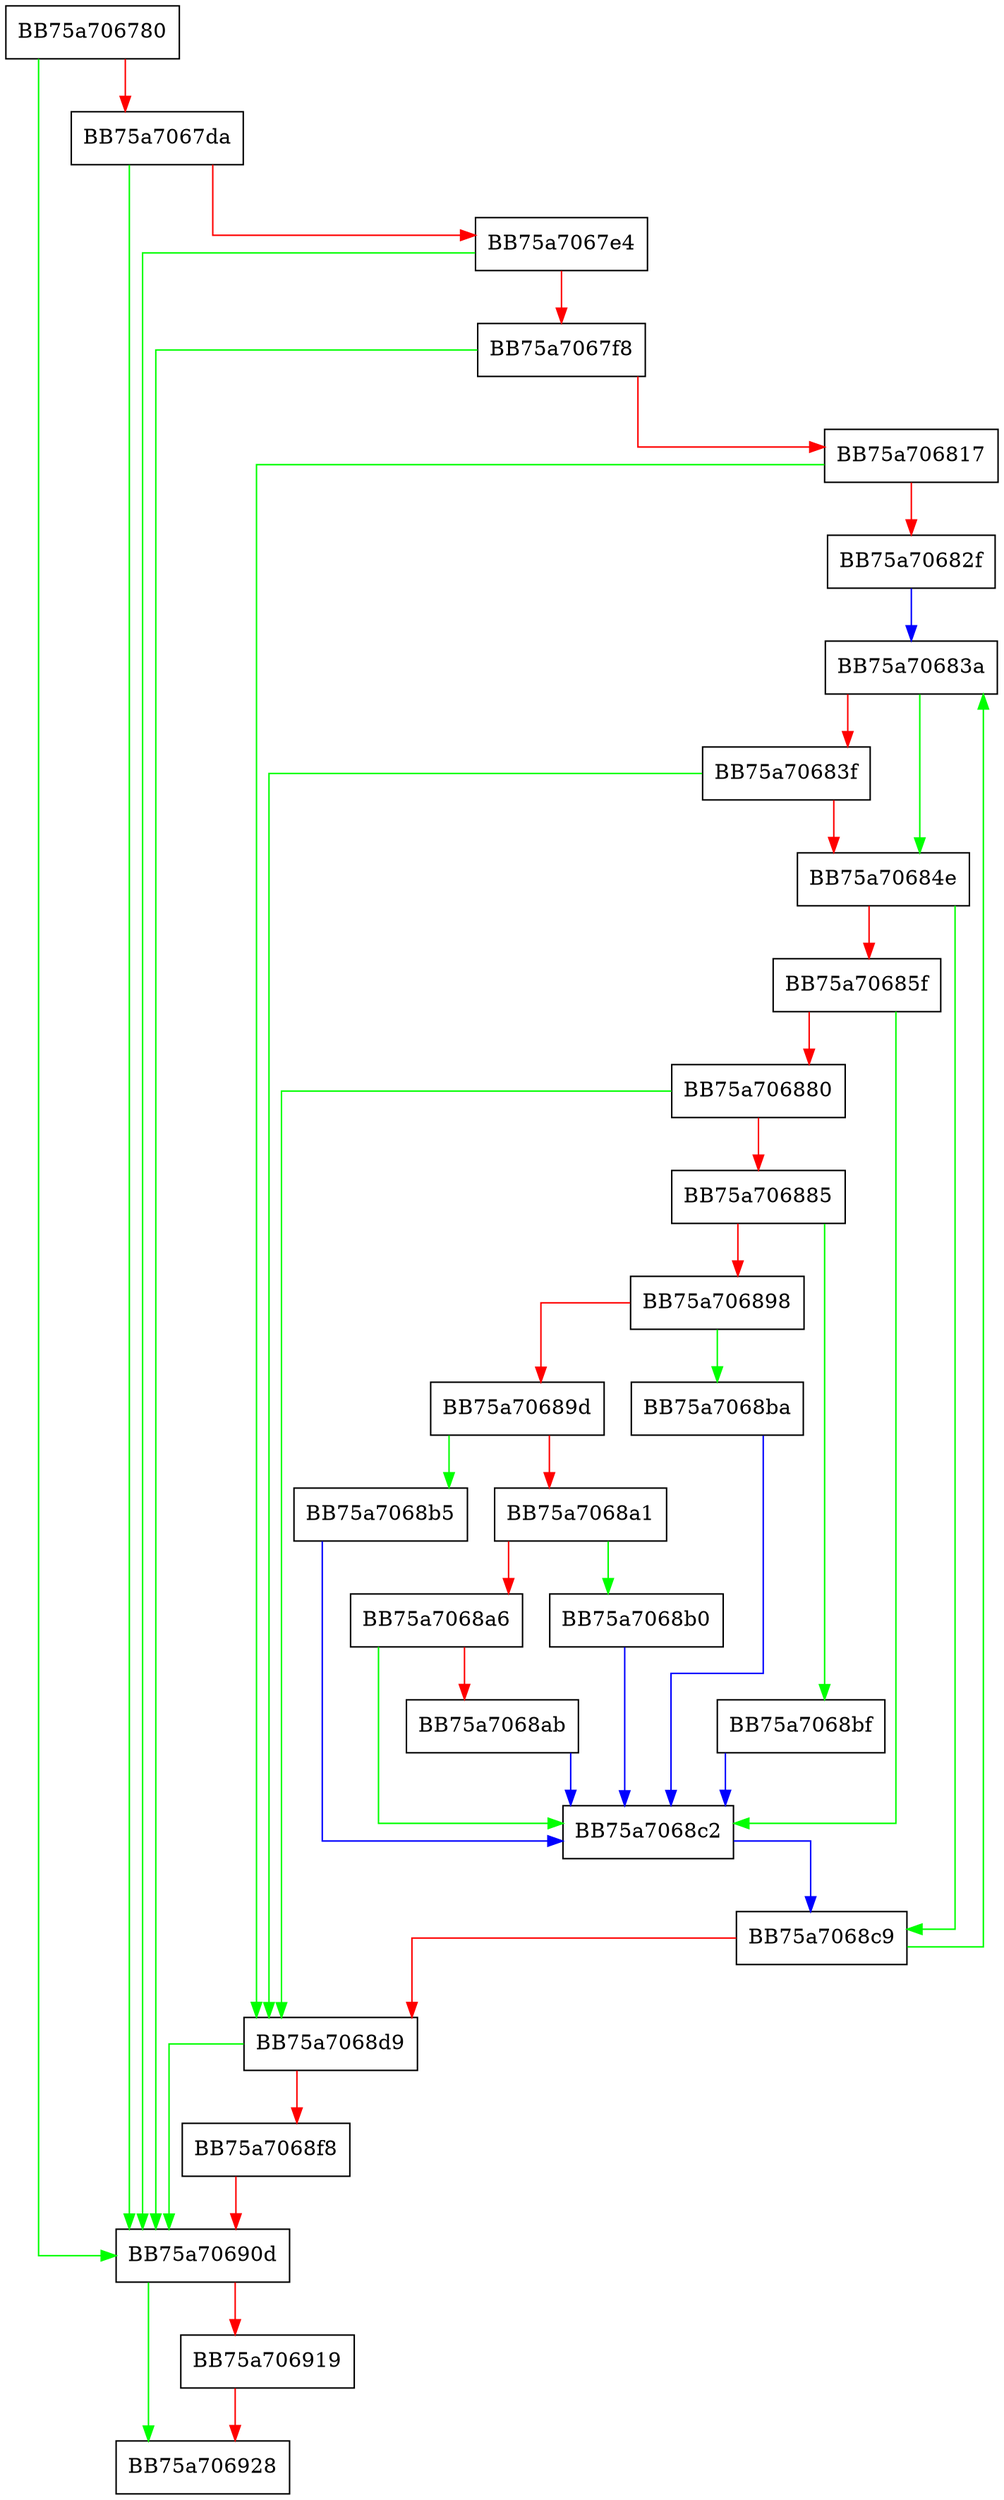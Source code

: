 digraph ensc_unpack {
  node [shape="box"];
  graph [splines=ortho];
  BB75a706780 -> BB75a70690d [color="green"];
  BB75a706780 -> BB75a7067da [color="red"];
  BB75a7067da -> BB75a70690d [color="green"];
  BB75a7067da -> BB75a7067e4 [color="red"];
  BB75a7067e4 -> BB75a70690d [color="green"];
  BB75a7067e4 -> BB75a7067f8 [color="red"];
  BB75a7067f8 -> BB75a70690d [color="green"];
  BB75a7067f8 -> BB75a706817 [color="red"];
  BB75a706817 -> BB75a7068d9 [color="green"];
  BB75a706817 -> BB75a70682f [color="red"];
  BB75a70682f -> BB75a70683a [color="blue"];
  BB75a70683a -> BB75a70684e [color="green"];
  BB75a70683a -> BB75a70683f [color="red"];
  BB75a70683f -> BB75a7068d9 [color="green"];
  BB75a70683f -> BB75a70684e [color="red"];
  BB75a70684e -> BB75a7068c9 [color="green"];
  BB75a70684e -> BB75a70685f [color="red"];
  BB75a70685f -> BB75a7068c2 [color="green"];
  BB75a70685f -> BB75a706880 [color="red"];
  BB75a706880 -> BB75a7068d9 [color="green"];
  BB75a706880 -> BB75a706885 [color="red"];
  BB75a706885 -> BB75a7068bf [color="green"];
  BB75a706885 -> BB75a706898 [color="red"];
  BB75a706898 -> BB75a7068ba [color="green"];
  BB75a706898 -> BB75a70689d [color="red"];
  BB75a70689d -> BB75a7068b5 [color="green"];
  BB75a70689d -> BB75a7068a1 [color="red"];
  BB75a7068a1 -> BB75a7068b0 [color="green"];
  BB75a7068a1 -> BB75a7068a6 [color="red"];
  BB75a7068a6 -> BB75a7068c2 [color="green"];
  BB75a7068a6 -> BB75a7068ab [color="red"];
  BB75a7068ab -> BB75a7068c2 [color="blue"];
  BB75a7068b0 -> BB75a7068c2 [color="blue"];
  BB75a7068b5 -> BB75a7068c2 [color="blue"];
  BB75a7068ba -> BB75a7068c2 [color="blue"];
  BB75a7068bf -> BB75a7068c2 [color="blue"];
  BB75a7068c2 -> BB75a7068c9 [color="blue"];
  BB75a7068c9 -> BB75a70683a [color="green"];
  BB75a7068c9 -> BB75a7068d9 [color="red"];
  BB75a7068d9 -> BB75a70690d [color="green"];
  BB75a7068d9 -> BB75a7068f8 [color="red"];
  BB75a7068f8 -> BB75a70690d [color="red"];
  BB75a70690d -> BB75a706928 [color="green"];
  BB75a70690d -> BB75a706919 [color="red"];
  BB75a706919 -> BB75a706928 [color="red"];
}